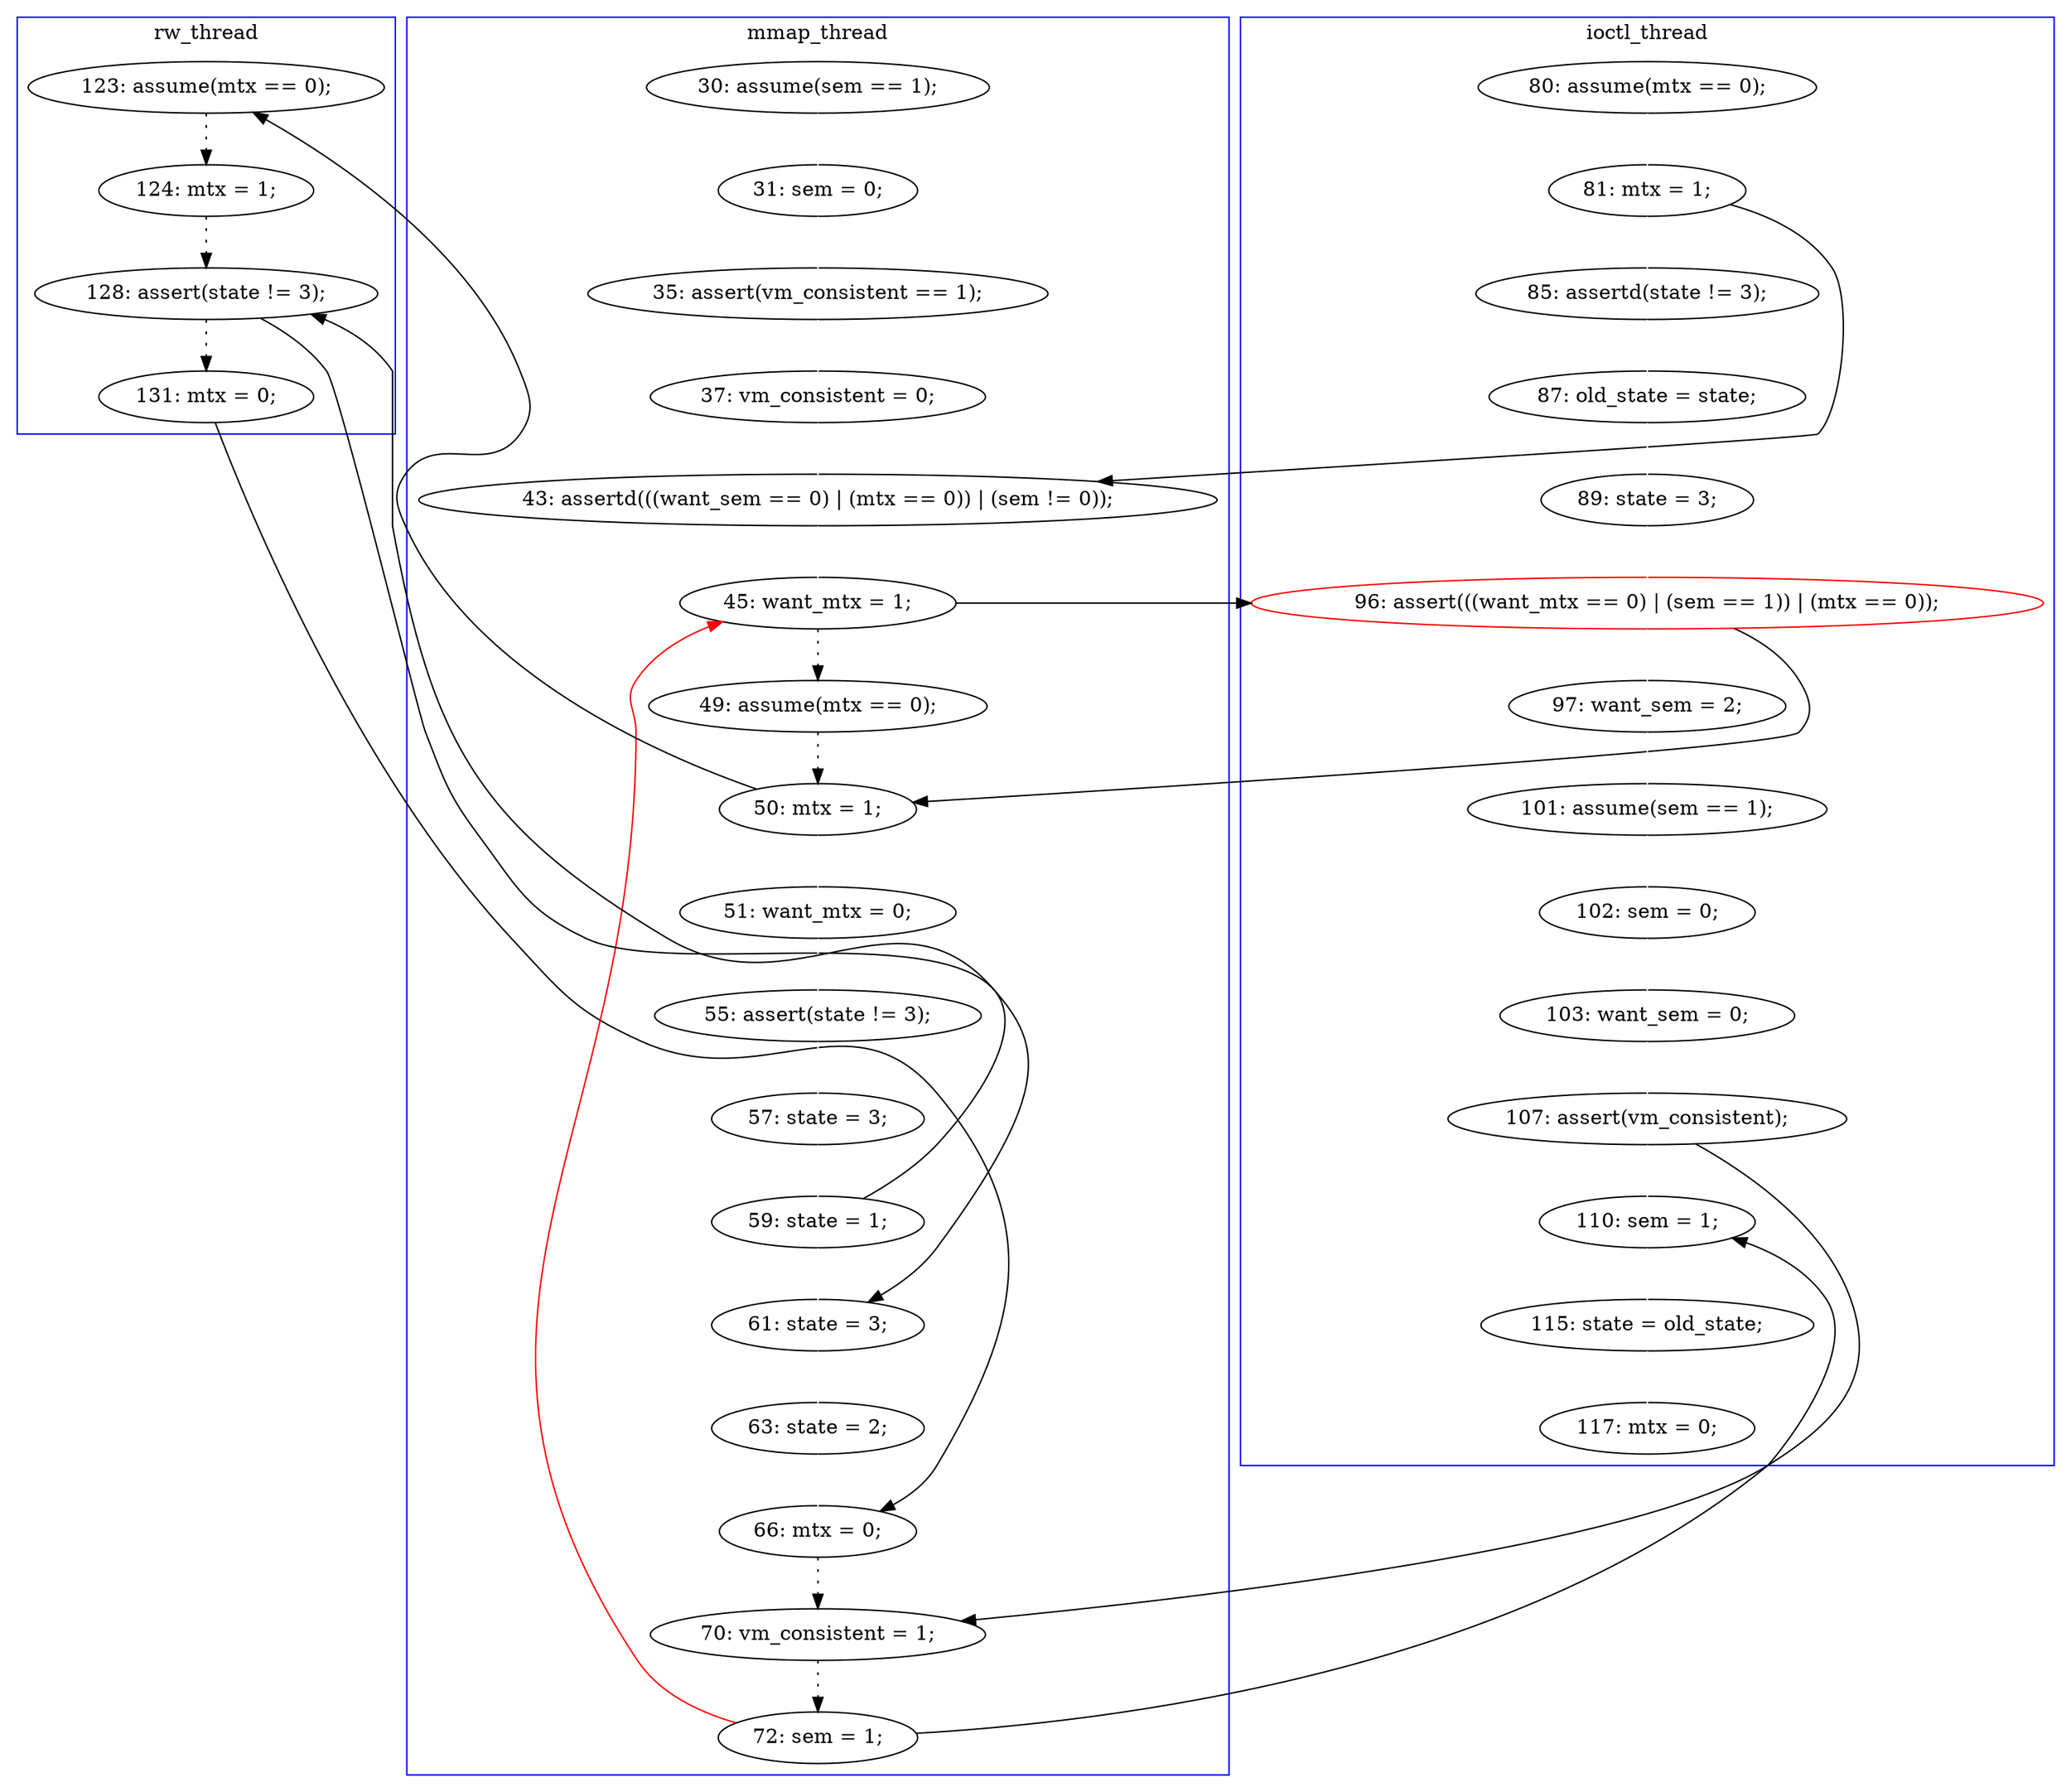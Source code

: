 digraph Counterexample {
	43 -> 45 [color = white, style = solid]
	36 -> 45 [color = black, style = solid, constraint = false]
	48 -> 53 [color = black, style = solid, constraint = false]
	16 -> 18 [color = white, style = solid]
	18 -> 19 [color = white, style = solid]
	54 -> 56 [color = white, style = solid]
	40 -> 44 [color = white, style = solid]
	26 -> 28 [color = black, style = solid, constraint = false]
	26 -> 37 [color = white, style = solid]
	24 -> 26 [color = white, style = solid]
	35 -> 42 [color = black, style = solid, constraint = false]
	44 -> 47 [color = black, style = solid, constraint = false]
	14 -> 22 [color = black, style = solid, constraint = false]
	23 -> 27 [color = black, style = dotted]
	29 -> 30 [color = white, style = solid]
	42 -> 43 [color = white, style = solid]
	33 -> 35 [color = black, style = dotted]
	35 -> 36 [color = black, style = dotted]
	34 -> 35 [color = black, style = solid, constraint = false]
	45 -> 47 [color = black, style = dotted]
	37 -> 38 [color = white, style = solid]
	13 -> 14 [color = white, style = solid]
	48 -> 23 [color = red, style = solid, constraint = false]
	38 -> 39 [color = white, style = solid]
	30 -> 31 [color = white, style = solid]
	20 -> 21 [color = white, style = solid]
	27 -> 28 [color = black, style = dotted]
	23 -> 26 [color = black, style = solid, constraint = false]
	44 -> 53 [color = white, style = solid]
	31 -> 34 [color = white, style = solid]
	28 -> 29 [color = white, style = solid]
	22 -> 23 [color = white, style = solid]
	21 -> 24 [color = white, style = solid]
	19 -> 22 [color = white, style = solid]
	14 -> 20 [color = white, style = solid]
	28 -> 32 [color = black, style = solid, constraint = false]
	15 -> 16 [color = white, style = solid]
	32 -> 33 [color = black, style = dotted]
	53 -> 54 [color = white, style = solid]
	39 -> 40 [color = white, style = solid]
	47 -> 48 [color = black, style = dotted]
	34 -> 42 [color = white, style = solid]
	subgraph cluster2 {
		label = ioctl_thread
		color = blue
		37  [label = "97: want_sem = 2;"]
		40  [label = "103: want_sem = 0;"]
		53  [label = "110: sem = 1;"]
		21  [label = "87: old_state = state;"]
		20  [label = "85: assertd(state != 3);"]
		26  [label = "96: assert(((want_mtx == 0) | (sem == 1)) | (mtx == 0));", color = red]
		54  [label = "115: state = old_state;"]
		14  [label = "81: mtx = 1;"]
		24  [label = "89: state = 3;"]
		13  [label = "80: assume(mtx == 0);"]
		44  [label = "107: assert(vm_consistent);"]
		38  [label = "101: assume(sem == 1);"]
		56  [label = "117: mtx = 0;"]
		39  [label = "102: sem = 0;"]
	}
	subgraph cluster3 {
		label = rw_thread
		color = blue
		32  [label = "123: assume(mtx == 0);"]
		33  [label = "124: mtx = 1;"]
		36  [label = "131: mtx = 0;"]
		35  [label = "128: assert(state != 3);"]
	}
	subgraph cluster1 {
		label = mmap_thread
		color = blue
		16  [label = "31: sem = 0;"]
		19  [label = "37: vm_consistent = 0;"]
		15  [label = "30: assume(sem == 1);"]
		47  [label = "70: vm_consistent = 1;"]
		23  [label = "45: want_mtx = 1;"]
		48  [label = "72: sem = 1;"]
		31  [label = "57: state = 3;"]
		30  [label = "55: assert(state != 3);"]
		27  [label = "49: assume(mtx == 0);"]
		42  [label = "61: state = 3;"]
		22  [label = "43: assertd(((want_sem == 0) | (mtx == 0)) | (sem != 0));"]
		29  [label = "51: want_mtx = 0;"]
		34  [label = "59: state = 1;"]
		43  [label = "63: state = 2;"]
		28  [label = "50: mtx = 1;"]
		45  [label = "66: mtx = 0;"]
		18  [label = "35: assert(vm_consistent == 1);"]
	}
}